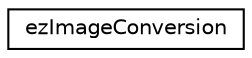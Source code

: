 digraph "Graphical Class Hierarchy"
{
 // LATEX_PDF_SIZE
  edge [fontname="Helvetica",fontsize="10",labelfontname="Helvetica",labelfontsize="10"];
  node [fontname="Helvetica",fontsize="10",shape=record];
  rankdir="LR";
  Node0 [label="ezImageConversion",height=0.2,width=0.4,color="black", fillcolor="white", style="filled",URL="$db/dd7/classez_image_conversion.htm",tooltip="Helper class containing utilities to convert between different image formats and layouts."];
}
